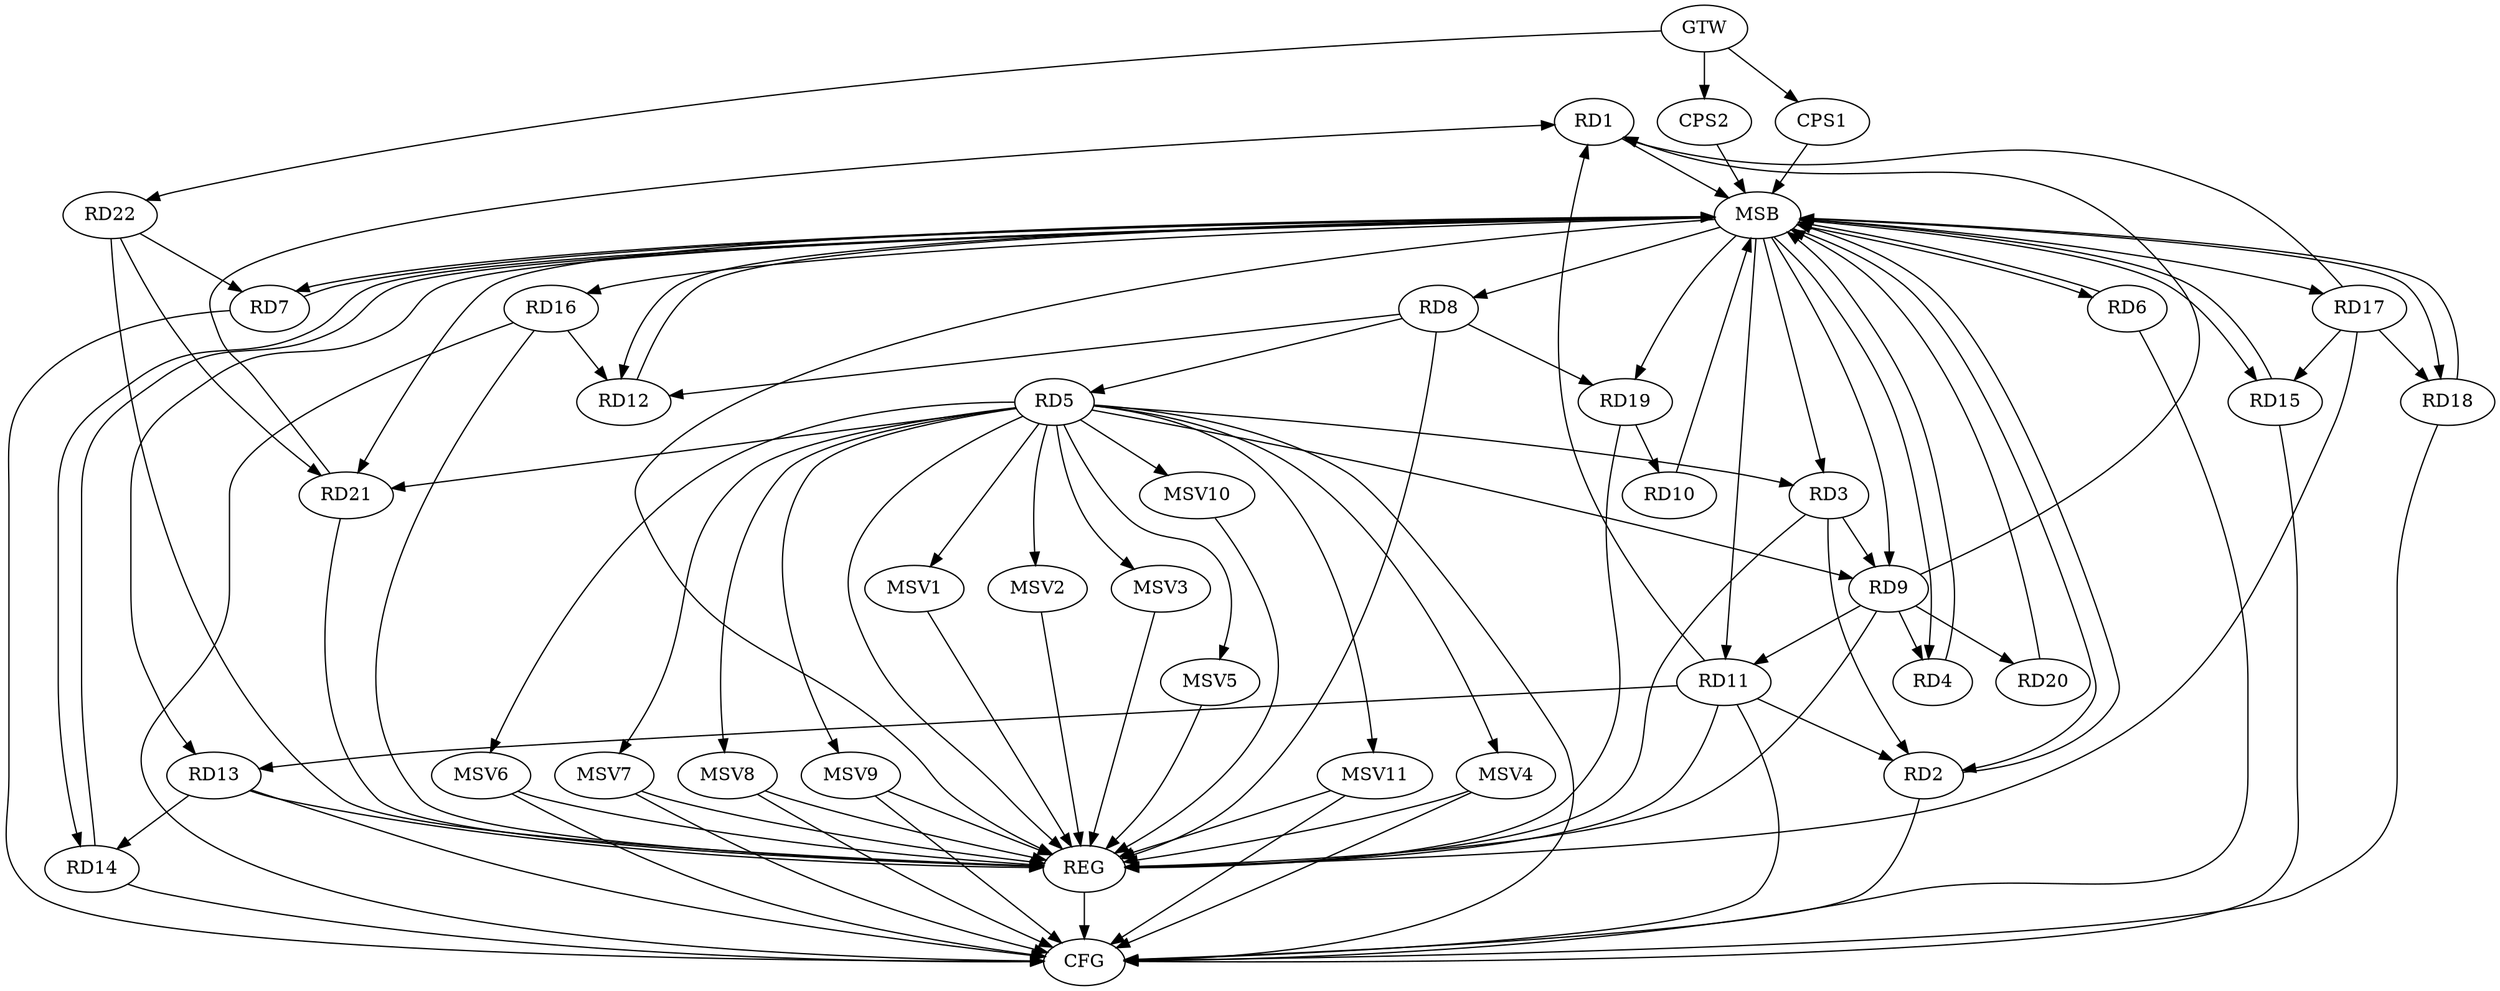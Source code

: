 strict digraph G {
  RD1 [ label="RD1" ];
  RD2 [ label="RD2" ];
  RD3 [ label="RD3" ];
  RD4 [ label="RD4" ];
  RD5 [ label="RD5" ];
  RD6 [ label="RD6" ];
  RD7 [ label="RD7" ];
  RD8 [ label="RD8" ];
  RD9 [ label="RD9" ];
  RD10 [ label="RD10" ];
  RD11 [ label="RD11" ];
  RD12 [ label="RD12" ];
  RD13 [ label="RD13" ];
  RD14 [ label="RD14" ];
  RD15 [ label="RD15" ];
  RD16 [ label="RD16" ];
  RD17 [ label="RD17" ];
  RD18 [ label="RD18" ];
  RD19 [ label="RD19" ];
  RD20 [ label="RD20" ];
  RD21 [ label="RD21" ];
  RD22 [ label="RD22" ];
  CPS1 [ label="CPS1" ];
  CPS2 [ label="CPS2" ];
  GTW [ label="GTW" ];
  REG [ label="REG" ];
  MSB [ label="MSB" ];
  CFG [ label="CFG" ];
  MSV1 [ label="MSV1" ];
  MSV2 [ label="MSV2" ];
  MSV3 [ label="MSV3" ];
  MSV4 [ label="MSV4" ];
  MSV5 [ label="MSV5" ];
  MSV6 [ label="MSV6" ];
  MSV7 [ label="MSV7" ];
  MSV8 [ label="MSV8" ];
  MSV9 [ label="MSV9" ];
  MSV10 [ label="MSV10" ];
  MSV11 [ label="MSV11" ];
  RD9 -> RD1;
  RD11 -> RD1;
  RD17 -> RD1;
  RD21 -> RD1;
  RD3 -> RD2;
  RD11 -> RD2;
  RD5 -> RD3;
  RD3 -> RD9;
  RD9 -> RD4;
  RD8 -> RD5;
  RD5 -> RD9;
  RD5 -> RD21;
  RD22 -> RD7;
  RD8 -> RD12;
  RD8 -> RD19;
  RD9 -> RD11;
  RD9 -> RD20;
  RD19 -> RD10;
  RD11 -> RD13;
  RD16 -> RD12;
  RD13 -> RD14;
  RD17 -> RD15;
  RD17 -> RD18;
  RD22 -> RD21;
  GTW -> RD22;
  GTW -> CPS1;
  GTW -> CPS2;
  RD3 -> REG;
  RD5 -> REG;
  RD8 -> REG;
  RD9 -> REG;
  RD11 -> REG;
  RD13 -> REG;
  RD16 -> REG;
  RD17 -> REG;
  RD19 -> REG;
  RD21 -> REG;
  RD22 -> REG;
  RD1 -> MSB;
  MSB -> RD17;
  MSB -> RD21;
  MSB -> REG;
  RD2 -> MSB;
  RD4 -> MSB;
  MSB -> RD7;
  MSB -> RD13;
  MSB -> RD16;
  MSB -> RD18;
  RD6 -> MSB;
  MSB -> RD11;
  MSB -> RD14;
  RD7 -> MSB;
  RD10 -> MSB;
  MSB -> RD6;
  MSB -> RD15;
  RD12 -> MSB;
  RD14 -> MSB;
  RD15 -> MSB;
  MSB -> RD4;
  MSB -> RD8;
  MSB -> RD12;
  RD18 -> MSB;
  MSB -> RD2;
  RD20 -> MSB;
  MSB -> RD3;
  MSB -> RD9;
  CPS1 -> MSB;
  CPS2 -> MSB;
  MSB -> RD19;
  RD14 -> CFG;
  RD6 -> CFG;
  RD15 -> CFG;
  RD18 -> CFG;
  RD7 -> CFG;
  RD2 -> CFG;
  RD13 -> CFG;
  RD5 -> CFG;
  RD16 -> CFG;
  RD11 -> CFG;
  REG -> CFG;
  RD5 -> MSV1;
  MSV1 -> REG;
  RD5 -> MSV2;
  MSV2 -> REG;
  RD5 -> MSV3;
  RD5 -> MSV4;
  MSV3 -> REG;
  MSV4 -> REG;
  MSV4 -> CFG;
  RD5 -> MSV5;
  MSV5 -> REG;
  RD5 -> MSV6;
  MSV6 -> REG;
  MSV6 -> CFG;
  RD5 -> MSV7;
  RD5 -> MSV8;
  MSV7 -> REG;
  MSV7 -> CFG;
  MSV8 -> REG;
  MSV8 -> CFG;
  RD5 -> MSV9;
  MSV9 -> REG;
  MSV9 -> CFG;
  RD5 -> MSV10;
  MSV10 -> REG;
  RD5 -> MSV11;
  MSV11 -> REG;
  MSV11 -> CFG;
}
